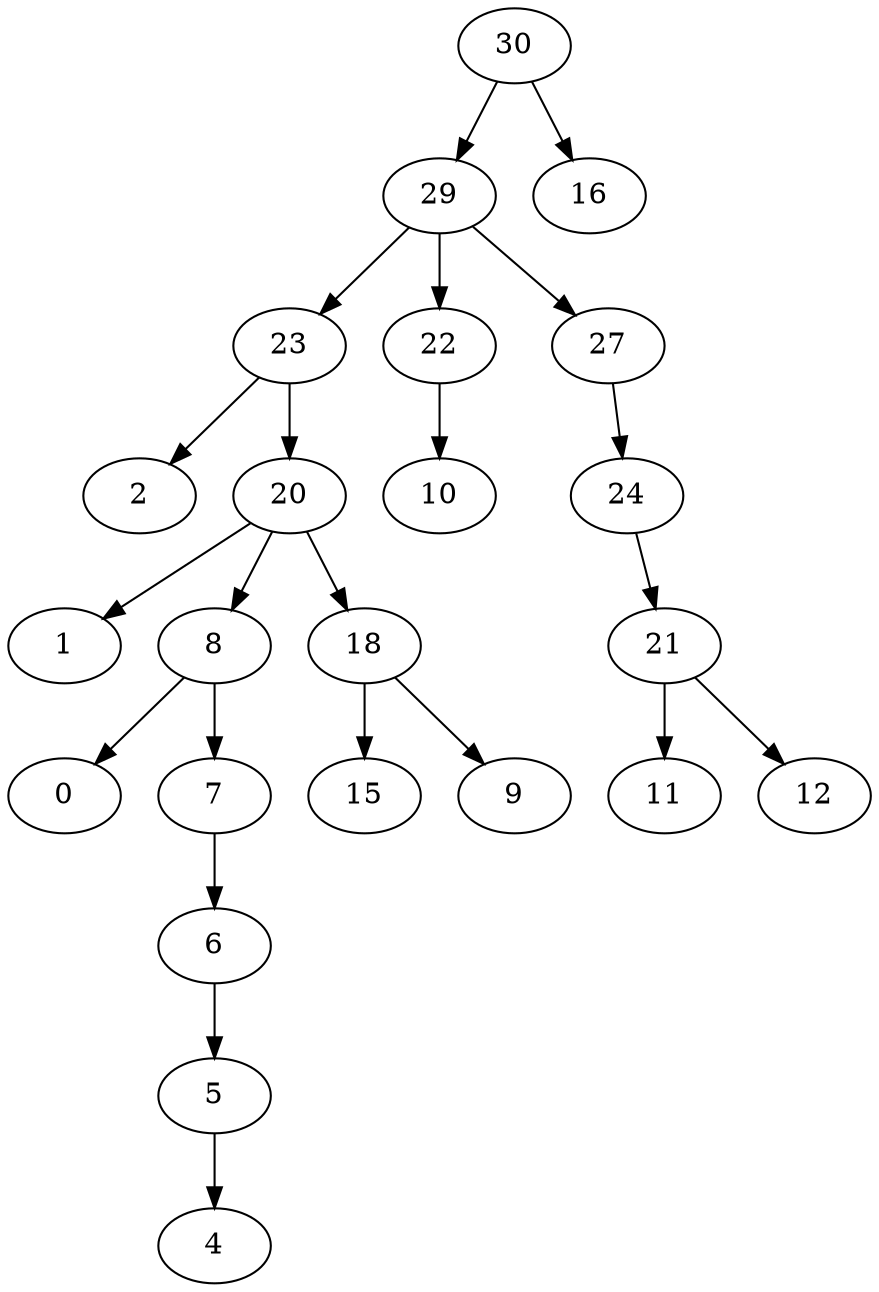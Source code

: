 digraph G {
	23 -> 2;
	23 -> 20;
	20 -> 1;
	20 -> 8;
	20 -> 18;
	8 -> 0;
	8 -> 7;
	5 -> 4;
	6 -> 5;
	7 -> 6;
	18 -> 15;
	18 -> 9;
	29 -> 23;
	29 -> 22;
	29 -> 27;
	22 -> 10;
	21 -> 11;
	21 -> 12;
	24 -> 21;
	27 -> 24;
	30 -> 29;
	30 -> 16;
}